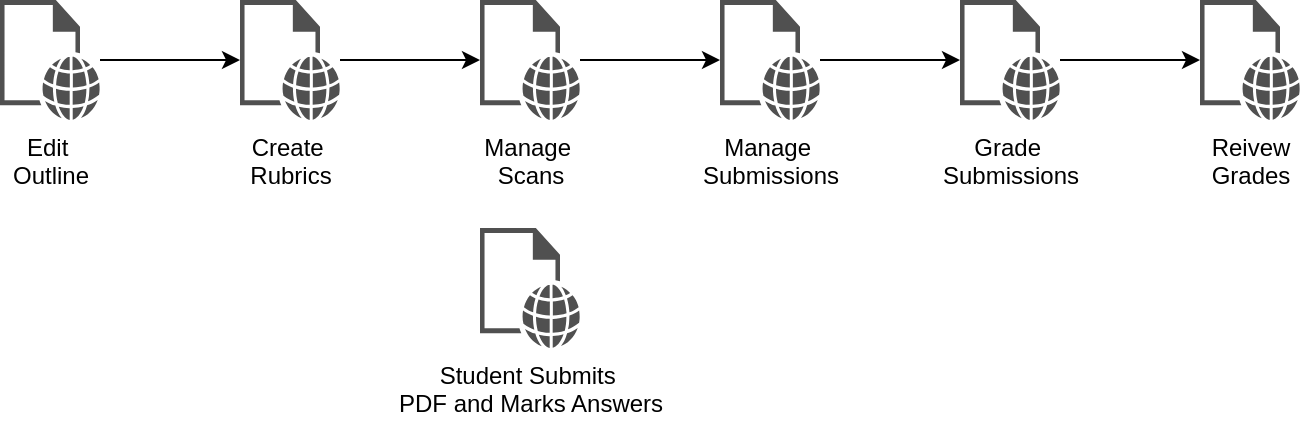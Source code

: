 <mxfile version="24.7.17">
  <diagram name="Page-1" id="pihQvEg84QCelgff-Mua">
    <mxGraphModel dx="1434" dy="836" grid="1" gridSize="10" guides="1" tooltips="1" connect="1" arrows="1" fold="1" page="1" pageScale="1" pageWidth="700" pageHeight="220" math="0" shadow="0">
      <root>
        <mxCell id="0" />
        <mxCell id="1" parent="0" />
        <mxCell id="WsJUFZ7xU4K2eXf2Rj6Z-12" style="edgeStyle=orthogonalEdgeStyle;rounded=0;orthogonalLoop=1;jettySize=auto;html=1;" parent="1" source="WsJUFZ7xU4K2eXf2Rj6Z-1" target="WsJUFZ7xU4K2eXf2Rj6Z-4" edge="1">
          <mxGeometry relative="1" as="geometry" />
        </mxCell>
        <mxCell id="WsJUFZ7xU4K2eXf2Rj6Z-1" value="Create&amp;nbsp;&lt;div&gt;Rubrics&lt;/div&gt;" style="sketch=0;pointerEvents=1;shadow=0;dashed=0;html=1;strokeColor=none;fillColor=#505050;labelPosition=center;verticalLabelPosition=bottom;verticalAlign=top;outlineConnect=0;align=center;shape=mxgraph.office.concepts.web_page;" parent="1" vertex="1">
          <mxGeometry x="140" y="7" width="50" height="60" as="geometry" />
        </mxCell>
        <mxCell id="WsJUFZ7xU4K2eXf2Rj6Z-11" style="edgeStyle=orthogonalEdgeStyle;rounded=0;orthogonalLoop=1;jettySize=auto;html=1;" parent="1" source="WsJUFZ7xU4K2eXf2Rj6Z-3" target="WsJUFZ7xU4K2eXf2Rj6Z-1" edge="1">
          <mxGeometry relative="1" as="geometry" />
        </mxCell>
        <mxCell id="WsJUFZ7xU4K2eXf2Rj6Z-3" value="Edit&amp;nbsp;&lt;div&gt;Outline&lt;/div&gt;" style="sketch=0;pointerEvents=1;shadow=0;dashed=0;html=1;strokeColor=none;fillColor=#505050;labelPosition=center;verticalLabelPosition=bottom;verticalAlign=top;outlineConnect=0;align=center;shape=mxgraph.office.concepts.web_page;" parent="1" vertex="1">
          <mxGeometry x="20" y="7" width="50" height="60" as="geometry" />
        </mxCell>
        <mxCell id="WsJUFZ7xU4K2eXf2Rj6Z-13" style="edgeStyle=orthogonalEdgeStyle;rounded=0;orthogonalLoop=1;jettySize=auto;html=1;" parent="1" source="WsJUFZ7xU4K2eXf2Rj6Z-4" target="WsJUFZ7xU4K2eXf2Rj6Z-5" edge="1">
          <mxGeometry relative="1" as="geometry" />
        </mxCell>
        <mxCell id="WsJUFZ7xU4K2eXf2Rj6Z-4" value="Manage&amp;nbsp;&lt;div&gt;Scans&lt;/div&gt;" style="sketch=0;pointerEvents=1;shadow=0;dashed=0;html=1;strokeColor=none;fillColor=#505050;labelPosition=center;verticalLabelPosition=bottom;verticalAlign=top;outlineConnect=0;align=center;shape=mxgraph.office.concepts.web_page;" parent="1" vertex="1">
          <mxGeometry x="260" y="7" width="50" height="60" as="geometry" />
        </mxCell>
        <mxCell id="WsJUFZ7xU4K2eXf2Rj6Z-14" style="edgeStyle=orthogonalEdgeStyle;rounded=0;orthogonalLoop=1;jettySize=auto;html=1;" parent="1" source="WsJUFZ7xU4K2eXf2Rj6Z-5" target="WsJUFZ7xU4K2eXf2Rj6Z-6" edge="1">
          <mxGeometry relative="1" as="geometry" />
        </mxCell>
        <mxCell id="WsJUFZ7xU4K2eXf2Rj6Z-5" value="Manage&amp;nbsp;&lt;div&gt;Submissions&lt;/div&gt;" style="sketch=0;pointerEvents=1;shadow=0;dashed=0;html=1;strokeColor=none;fillColor=#505050;labelPosition=center;verticalLabelPosition=bottom;verticalAlign=top;outlineConnect=0;align=center;shape=mxgraph.office.concepts.web_page;" parent="1" vertex="1">
          <mxGeometry x="380" y="7" width="50" height="60" as="geometry" />
        </mxCell>
        <mxCell id="WsJUFZ7xU4K2eXf2Rj6Z-16" style="edgeStyle=orthogonalEdgeStyle;rounded=0;orthogonalLoop=1;jettySize=auto;html=1;" parent="1" source="WsJUFZ7xU4K2eXf2Rj6Z-6" target="WsJUFZ7xU4K2eXf2Rj6Z-15" edge="1">
          <mxGeometry relative="1" as="geometry" />
        </mxCell>
        <mxCell id="WsJUFZ7xU4K2eXf2Rj6Z-6" value="Grade&amp;nbsp;&lt;div&gt;Submissions&lt;/div&gt;" style="sketch=0;pointerEvents=1;shadow=0;dashed=0;html=1;strokeColor=none;fillColor=#505050;labelPosition=center;verticalLabelPosition=bottom;verticalAlign=top;outlineConnect=0;align=center;shape=mxgraph.office.concepts.web_page;" parent="1" vertex="1">
          <mxGeometry x="500" y="7" width="50" height="60" as="geometry" />
        </mxCell>
        <mxCell id="WsJUFZ7xU4K2eXf2Rj6Z-15" value="Reivew&lt;div&gt;Grades&lt;/div&gt;" style="sketch=0;pointerEvents=1;shadow=0;dashed=0;html=1;strokeColor=none;fillColor=#505050;labelPosition=center;verticalLabelPosition=bottom;verticalAlign=top;outlineConnect=0;align=center;shape=mxgraph.office.concepts.web_page;" parent="1" vertex="1">
          <mxGeometry x="620" y="7" width="50" height="60" as="geometry" />
        </mxCell>
        <mxCell id="0eL-oUof_dES49ooM_87-1" value="Student Submits&amp;nbsp;&lt;div&gt;PDF and Marks Answers&lt;/div&gt;" style="sketch=0;pointerEvents=1;shadow=0;dashed=0;html=1;strokeColor=none;fillColor=#505050;labelPosition=center;verticalLabelPosition=bottom;verticalAlign=top;outlineConnect=0;align=center;shape=mxgraph.office.concepts.web_page;" vertex="1" parent="1">
          <mxGeometry x="260" y="121" width="50" height="60" as="geometry" />
        </mxCell>
      </root>
    </mxGraphModel>
  </diagram>
</mxfile>
